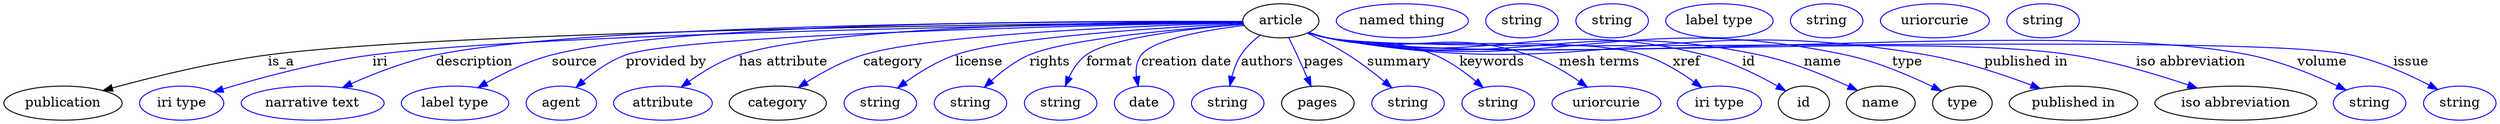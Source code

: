 digraph {
	graph [bb="0,0,2194.6,123"];
	node [label="\N"];
	article	[height=0.5,
		label=article,
		pos="1113,105",
		width=0.9027];
	publication	[height=0.5,
		pos="50.046,18",
		width=1.3902];
	article -> publication	[label=is_a,
		lp="242.05,61.5",
		pos="e,84.553,31.153 1080.3,103.68 941.42,102.19 399.57,94.8 231.05,69 183.47,61.717 130.58,46.208 94.321,34.381"];
	iri	[color=blue,
		height=0.5,
		label="iri type",
		pos="154.05,18",
		width=1.011];
	article -> iri	[color=blue,
		label=iri,
		lp="329.55,61.5",
		pos="e,181.5,29.874 1080.3,103.49 950.63,101.33 472.66,91.946 323.05,69 266.68,60.354 253.35,53.433 199.05,36 196.45,35.167 193.79,34.27 \
191.11,33.34",
		style=solid];
	description	[color=blue,
		height=0.5,
		label="narrative text",
		pos="266.05,18",
		width=1.6068];
	article -> description	[color=blue,
		label=description,
		lp="413.55,61.5",
		pos="e,293.47,34.039 1080.2,103.97 956.42,103.61 518.45,100.12 383.05,69 354.98,62.55 325.15,49.701 302.64,38.645",
		style=solid];
	source	[color=blue,
		height=0.5,
		label="label type",
		pos="387.05,18",
		width=1.2638];
	article -> source	[color=blue,
		label=source,
		lp="501.05,61.5",
		pos="e,409.19,34.019 1080.5,104 968.06,103.71 597.27,100.35 483.05,69 460.05,62.69 436.27,50.352 418.13,39.512",
		style=solid];
	"provided by"	[color=blue,
		height=0.5,
		label=agent,
		pos="480.05,18",
		width=0.83048];
	article -> "provided by"	[color=blue,
		label="provided by",
		lp="583.05,61.5",
		pos="e,495.25,33.763 1080.5,104.31 975.87,104.96 648.79,104.06 550.05,69 532.73,62.851 515.89,51.062 503.06,40.475",
		style=solid];
	"has attribute"	[color=blue,
		height=0.5,
		label=attribute,
		pos="568.05,18",
		width=1.1193];
	article -> "has attribute"	[color=blue,
		label="has attribute",
		lp="684.55,61.5",
		pos="e,586.91,33.909 1080.5,103.48 989,101.73 731.22,94.585 651.05,69 631.08,62.63 610.9,50.622 595.43,39.971",
		style=solid];
	category	[height=0.5,
		pos="667.05,18",
		width=1.1374];
	article -> category	[color=blue,
		label=category,
		lp="778.55,61.5",
		pos="e,687.23,33.755 1080.6,102.56 1004.2,98.888 815.32,88.113 755.05,69 733.99,62.323 712.39,50.145 695.86,39.48",
		style=solid];
	license	[color=blue,
		height=0.5,
		label=string,
		pos="756.05,18",
		width=0.84854];
	article -> license	[color=blue,
		label=license,
		lp="854.05,61.5",
		pos="e,773.37,33.154 1080.3,104.44 1027.2,104.15 919.74,99.415 835.05,69 815.76,62.076 796.29,49.824 781.5,39.181",
		style=solid];
	rights	[color=blue,
		height=0.5,
		label=string,
		pos="835.05,18",
		width=0.84854];
	article -> rights	[color=blue,
		label=rights,
		lp="918.55,61.5",
		pos="e,850.47,33.683 1080.4,103.23 1038,101.2 962.29,94.02 903.05,69 886.66,62.079 870.52,50.477 858.08,40.191",
		style=solid];
	format	[color=blue,
		height=0.5,
		label=string,
		pos="914.05,18",
		width=0.84854];
	article -> format	[color=blue,
		label=format,
		lp="973.55,61.5",
		pos="e,923.42,35.427 1080.5,102.95 1046.8,100.51 993.82,92.828 955.05,69 944.79,62.701 935.94,52.911 929.11,43.658",
		style=solid];
	"creation date"	[color=blue,
		height=0.5,
		label=date,
		pos="990.05,18",
		width=0.75];
	article -> "creation date"	[color=blue,
		label="creation date",
		lp="1039,61.5",
		pos="e,990.84,36.315 1080.9,101.71 1056.6,98.288 1024.1,89.83 1004,69 998.15,62.882 994.7,54.495 992.69,46.337",
		style=solid];
	authors	[color=blue,
		height=0.5,
		label=string,
		pos="1066,18",
		width=0.84854];
	article -> authors	[color=blue,
		label=authors,
		lp="1104,61.5",
		pos="e,1070.5,35.844 1098.5,88.83 1093.5,82.966 1088,75.99 1084,69 1079.9,61.758 1076.5,53.396 1073.7,45.609",
		style=solid];
	pages	[height=0.5,
		pos="1145,18",
		width=0.84854];
	article -> pages	[color=blue,
		label=pages,
		lp="1146.5,61.5",
		pos="e,1138.7,35.758 1119.4,87.207 1123.9,75.216 1130,58.851 1135.2,45.157",
		style=solid];
	summary	[color=blue,
		height=0.5,
		label=string,
		pos="1224,18",
		width=0.84854];
	article -> summary	[color=blue,
		label=summary,
		lp="1211,61.5",
		pos="e,1208.3,33.579 1133.9,91.133 1143.8,84.762 1155.8,76.782 1166,69 1177.9,60.053 1190.4,49.408 1200.8,40.245",
		style=solid];
	keywords	[color=blue,
		height=0.5,
		label=string,
		pos="1303,18",
		width=0.84854];
	article -> keywords	[color=blue,
		label=keywords,
		lp="1292.5,61.5",
		pos="e,1288.6,33.973 1137.7,93.187 1143.3,90.946 1149.3,88.741 1155,87 1192.4,75.629 1205.8,85.721 1241,69 1255.7,62.044 1270,50.942 \
1281.1,40.964",
		style=solid];
	"mesh terms"	[color=blue,
		height=0.5,
		label=uriorcurie,
		pos="1397,18",
		width=1.2638];
	article -> "mesh terms"	[color=blue,
		label="mesh terms",
		lp="1384,61.5",
		pos="e,1379.3,34.695 1137.5,92.762 1143.2,90.543 1149.2,88.454 1155,87 1227.9,68.737 1252.5,94.783 1323,69 1340.5,62.608 1357.9,51.211 \
1371.4,40.912",
		style=solid];
	xref	[color=blue,
		height=0.5,
		label="iri type",
		pos="1497,18",
		width=1.011];
	article -> xref	[color=blue,
		label=xref,
		lp="1461,61.5",
		pos="e,1479.7,33.965 1137.1,92.769 1142.8,90.492 1149.1,88.376 1155,87 1270.1,60.523 1308.1,106.34 1420,69 1438.7,62.778 1457.3,50.938 \
1471.5,40.341",
		style=solid];
	id	[height=0.5,
		pos="1578,18",
		width=0.75];
	article -> id	[color=blue,
		label=id,
		lp="1519.5,61.5",
		pos="e,1559,31.226 1137,92.718 1142.8,90.443 1149.1,88.341 1155,87 1294.5,55.774 1337.8,105.17 1476,69 1502.6,62.062 1530.4,47.919 1550.2,\
36.44",
		style=solid];
	name	[height=0.5,
		pos="1654,18",
		width=0.84854];
	article -> name	[color=blue,
		label=name,
		lp="1594.5,61.5",
		pos="e,1631.7,30.647 1137,92.683 1142.8,90.41 1149.1,88.317 1155,87 1317.6,51.277 1366.3,103.56 1529,69 1562.1,61.972 1597.8,46.901 1622.5,\
35.132",
		style=solid];
	type	[height=0.5,
		pos="1730,18",
		width=0.75];
	article -> type	[color=blue,
		label=type,
		lp="1673,61.5",
		pos="e,1710.3,30.312 1137,92.644 1142.8,90.373 1149,88.29 1155,87 1354.6,44.062 1414.6,112.6 1614,69 1645.2,62.197 1678.3,47.018 1701.2,\
35.157",
		style=solid];
	"published in"	[height=0.5,
		pos="1829,18",
		width=1.4985];
	article -> "published in"	[color=blue,
		label="published in",
		lp="1778.5,61.5",
		pos="e,1798.7,32.943 1137,92.621 1142.8,90.35 1149,88.274 1155,87 1387.3,37.695 1455.8,113.47 1689,69 1724,62.343 1761.8,48.372 1789.4,\
36.886",
		style=solid];
	"iso abbreviation"	[height=0.5,
		pos="1969,18",
		width=1.8776];
	article -> "iso abbreviation"	[color=blue,
		label="iso abbreviation",
		lp="1920,61.5",
		pos="e,1934.2,33.58 1137,92.592 1142.8,90.323 1149,88.255 1155,87 1298.9,56.956 1671.3,94.083 1816,69 1853.7,62.479 1894.8,48.664 1924.9,\
37.205",
		style=solid];
	volume	[color=blue,
		height=0.5,
		label=string,
		pos="2085,18",
		width=0.84854];
	article -> volume	[color=blue,
		label=volume,
		lp="2036,61.5",
		pos="e,2063.9,31.013 1137,92.57 1142.8,90.302 1149,88.239 1155,87 1332,50.502 1791.3,106.88 1968,69 1999,62.366 2031.9,47.499 2055,35.69",
		style=solid];
	issue	[color=blue,
		height=0.5,
		label=string,
		pos="2164,18",
		width=0.84854];
	article -> issue	[color=blue,
		label=issue,
		lp="2116,61.5",
		pos="e,2144.1,31.914 1137,92.56 1142.8,90.292 1149,88.232 1155,87 1352.3,46.552 1865.2,116.06 2061,69 2087.7,62.594 2115.5,48.584 2135.5,\
37.019",
		style=solid];
	"named thing_category"	[color=blue,
		height=0.5,
		label="named thing",
		pos="1219,105",
		width=1.5346];
	publication_pages	[color=blue,
		height=0.5,
		label=string,
		pos="1323,105",
		width=0.84854];
	publication_id	[color=blue,
		height=0.5,
		label=string,
		pos="1402,105",
		width=0.84854];
	publication_name	[color=blue,
		height=0.5,
		label="label type",
		pos="1496,105",
		width=1.2638];
	publication_type	[color=blue,
		height=0.5,
		label=string,
		pos="1590,105",
		width=0.84854];
	"article_published in"	[color=blue,
		height=0.5,
		label=uriorcurie,
		pos="1684,105",
		width=1.2638];
	"article_iso abbreviation"	[color=blue,
		height=0.5,
		label=string,
		pos="1778,105",
		width=0.84854];
}
